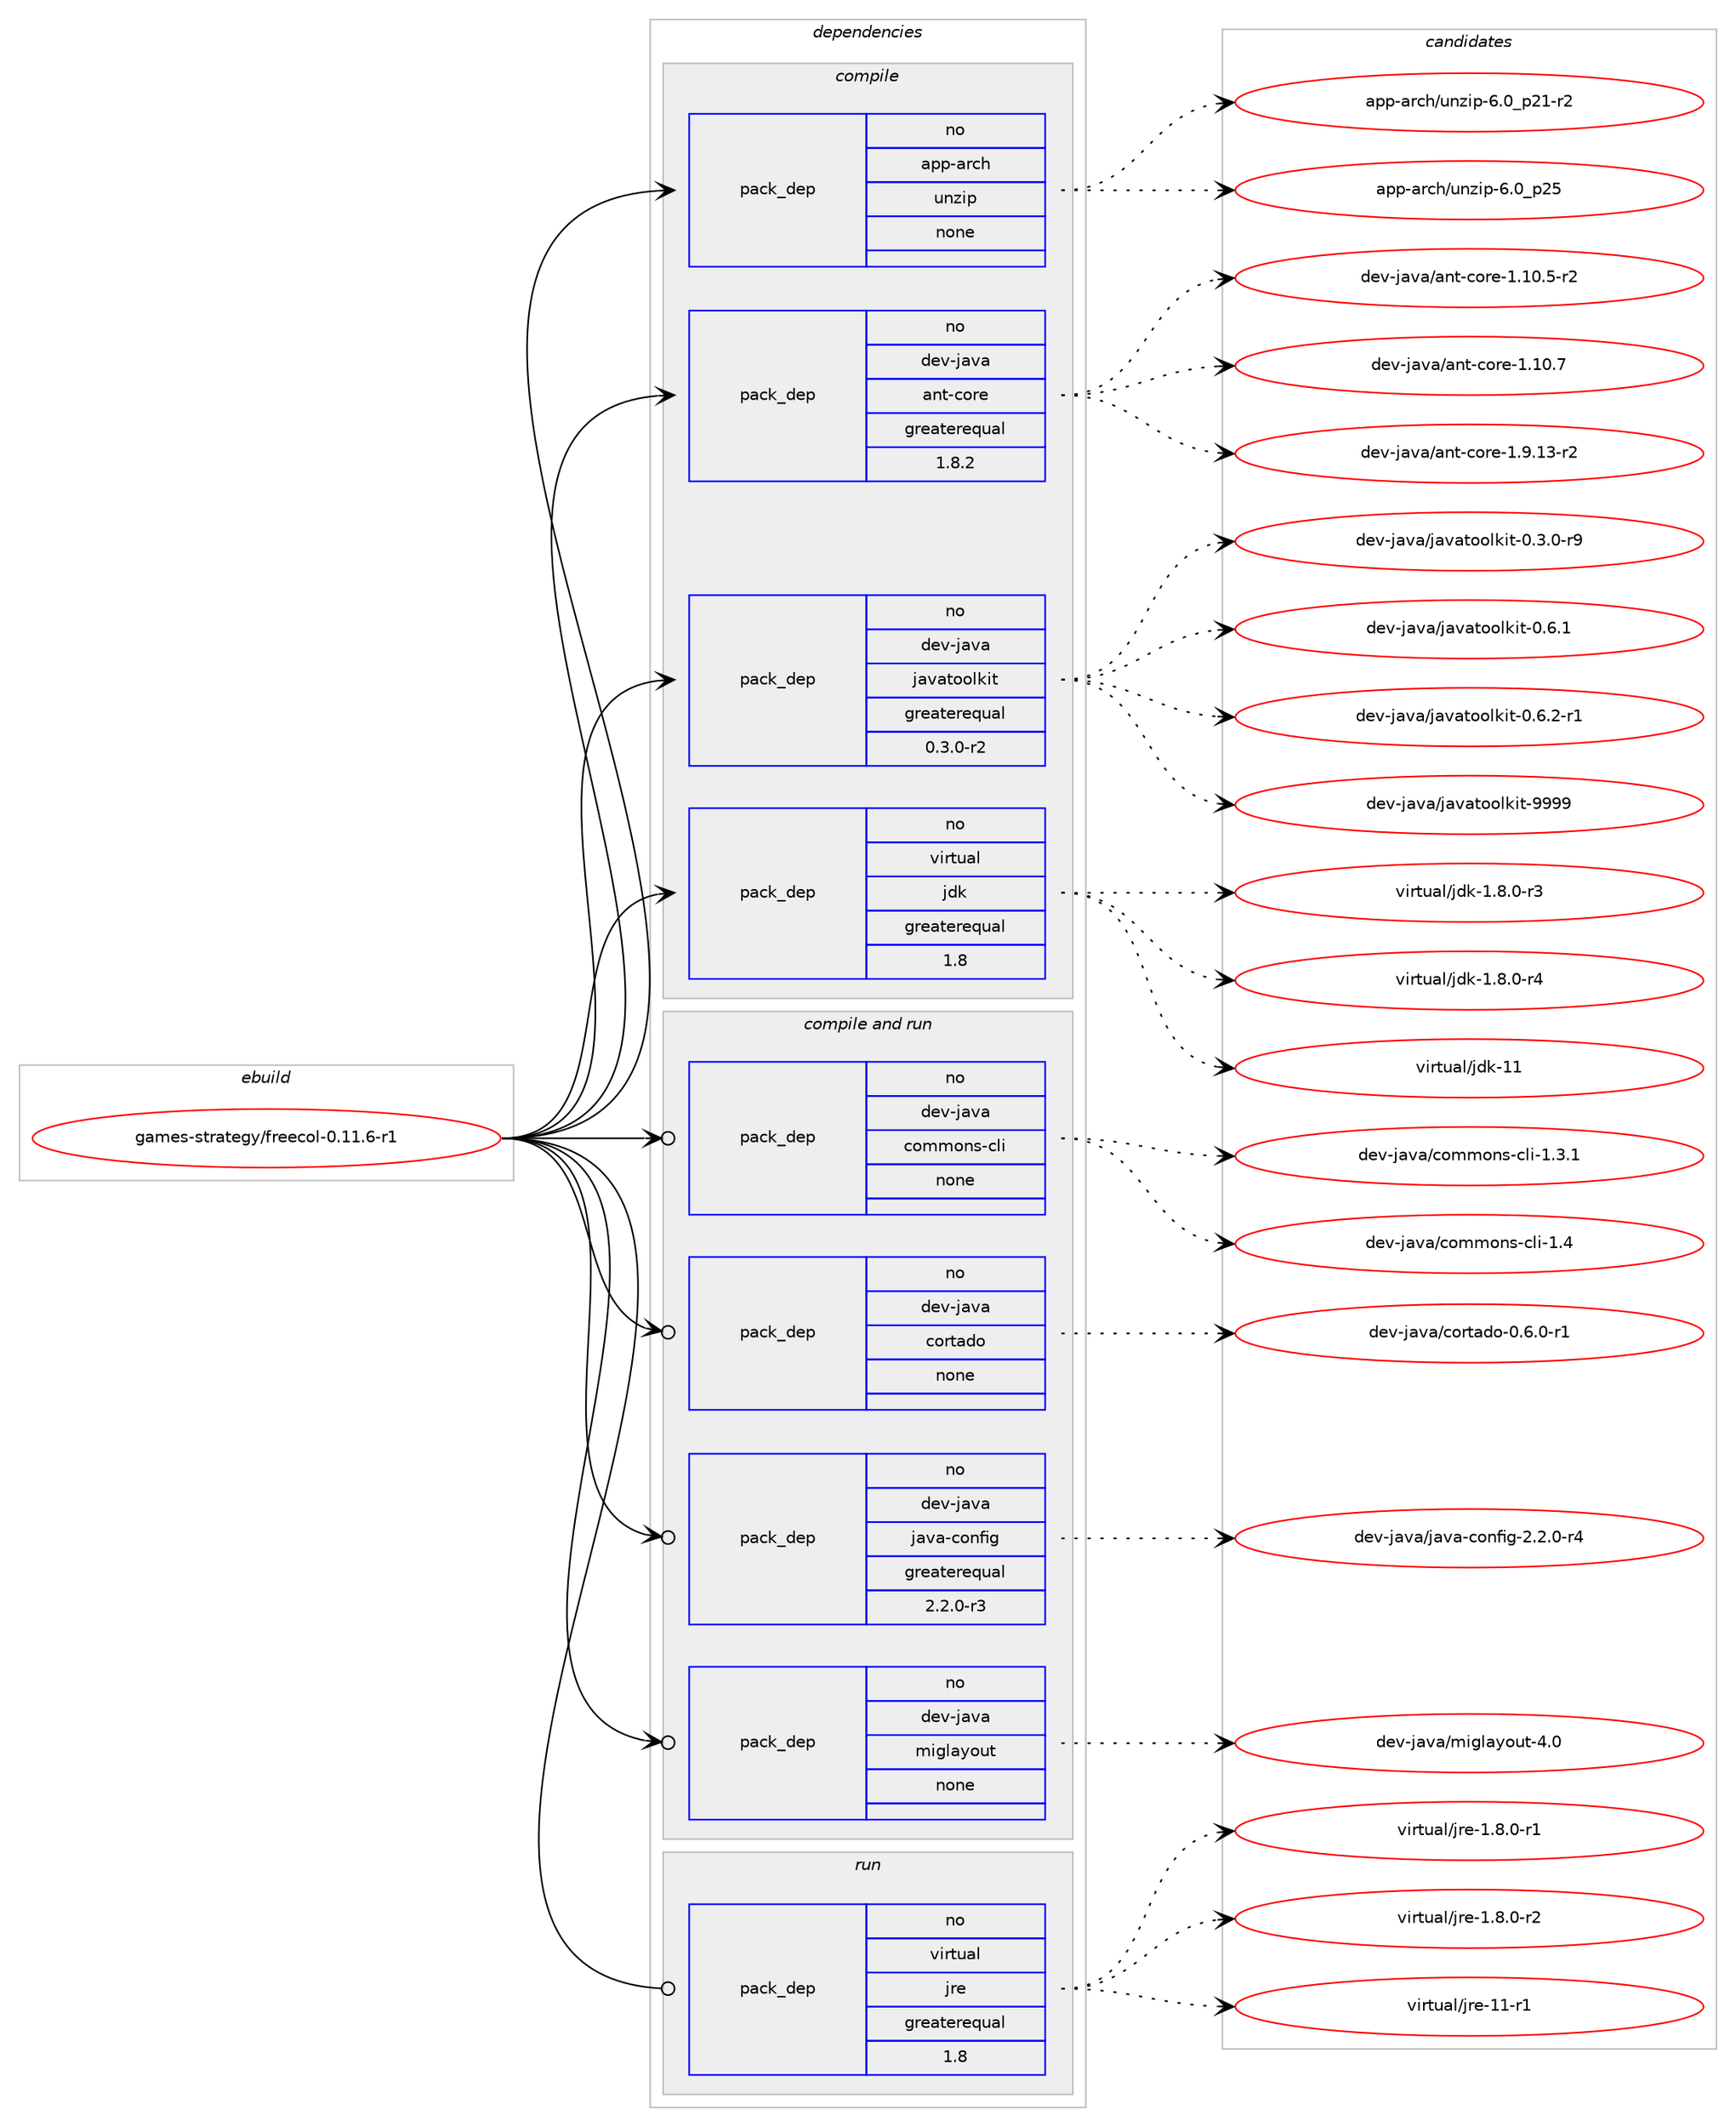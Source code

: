 digraph prolog {

# *************
# Graph options
# *************

newrank=true;
concentrate=true;
compound=true;
graph [rankdir=LR,fontname=Helvetica,fontsize=10,ranksep=1.5];#, ranksep=2.5, nodesep=0.2];
edge  [arrowhead=vee];
node  [fontname=Helvetica,fontsize=10];

# **********
# The ebuild
# **********

subgraph cluster_leftcol {
color=gray;
rank=same;
label=<<i>ebuild</i>>;
id [label="games-strategy/freecol-0.11.6-r1", color=red, width=4, href="../games-strategy/freecol-0.11.6-r1.svg"];
}

# ****************
# The dependencies
# ****************

subgraph cluster_midcol {
color=gray;
label=<<i>dependencies</i>>;
subgraph cluster_compile {
fillcolor="#eeeeee";
style=filled;
label=<<i>compile</i>>;
subgraph pack545859 {
dependency743687 [label=<<TABLE BORDER="0" CELLBORDER="1" CELLSPACING="0" CELLPADDING="4" WIDTH="220"><TR><TD ROWSPAN="6" CELLPADDING="30">pack_dep</TD></TR><TR><TD WIDTH="110">no</TD></TR><TR><TD>app-arch</TD></TR><TR><TD>unzip</TD></TR><TR><TD>none</TD></TR><TR><TD></TD></TR></TABLE>>, shape=none, color=blue];
}
id:e -> dependency743687:w [weight=20,style="solid",arrowhead="vee"];
subgraph pack545860 {
dependency743688 [label=<<TABLE BORDER="0" CELLBORDER="1" CELLSPACING="0" CELLPADDING="4" WIDTH="220"><TR><TD ROWSPAN="6" CELLPADDING="30">pack_dep</TD></TR><TR><TD WIDTH="110">no</TD></TR><TR><TD>dev-java</TD></TR><TR><TD>ant-core</TD></TR><TR><TD>greaterequal</TD></TR><TR><TD>1.8.2</TD></TR></TABLE>>, shape=none, color=blue];
}
id:e -> dependency743688:w [weight=20,style="solid",arrowhead="vee"];
subgraph pack545861 {
dependency743689 [label=<<TABLE BORDER="0" CELLBORDER="1" CELLSPACING="0" CELLPADDING="4" WIDTH="220"><TR><TD ROWSPAN="6" CELLPADDING="30">pack_dep</TD></TR><TR><TD WIDTH="110">no</TD></TR><TR><TD>dev-java</TD></TR><TR><TD>javatoolkit</TD></TR><TR><TD>greaterequal</TD></TR><TR><TD>0.3.0-r2</TD></TR></TABLE>>, shape=none, color=blue];
}
id:e -> dependency743689:w [weight=20,style="solid",arrowhead="vee"];
subgraph pack545862 {
dependency743690 [label=<<TABLE BORDER="0" CELLBORDER="1" CELLSPACING="0" CELLPADDING="4" WIDTH="220"><TR><TD ROWSPAN="6" CELLPADDING="30">pack_dep</TD></TR><TR><TD WIDTH="110">no</TD></TR><TR><TD>virtual</TD></TR><TR><TD>jdk</TD></TR><TR><TD>greaterequal</TD></TR><TR><TD>1.8</TD></TR></TABLE>>, shape=none, color=blue];
}
id:e -> dependency743690:w [weight=20,style="solid",arrowhead="vee"];
}
subgraph cluster_compileandrun {
fillcolor="#eeeeee";
style=filled;
label=<<i>compile and run</i>>;
subgraph pack545863 {
dependency743691 [label=<<TABLE BORDER="0" CELLBORDER="1" CELLSPACING="0" CELLPADDING="4" WIDTH="220"><TR><TD ROWSPAN="6" CELLPADDING="30">pack_dep</TD></TR><TR><TD WIDTH="110">no</TD></TR><TR><TD>dev-java</TD></TR><TR><TD>commons-cli</TD></TR><TR><TD>none</TD></TR><TR><TD></TD></TR></TABLE>>, shape=none, color=blue];
}
id:e -> dependency743691:w [weight=20,style="solid",arrowhead="odotvee"];
subgraph pack545864 {
dependency743692 [label=<<TABLE BORDER="0" CELLBORDER="1" CELLSPACING="0" CELLPADDING="4" WIDTH="220"><TR><TD ROWSPAN="6" CELLPADDING="30">pack_dep</TD></TR><TR><TD WIDTH="110">no</TD></TR><TR><TD>dev-java</TD></TR><TR><TD>cortado</TD></TR><TR><TD>none</TD></TR><TR><TD></TD></TR></TABLE>>, shape=none, color=blue];
}
id:e -> dependency743692:w [weight=20,style="solid",arrowhead="odotvee"];
subgraph pack545865 {
dependency743693 [label=<<TABLE BORDER="0" CELLBORDER="1" CELLSPACING="0" CELLPADDING="4" WIDTH="220"><TR><TD ROWSPAN="6" CELLPADDING="30">pack_dep</TD></TR><TR><TD WIDTH="110">no</TD></TR><TR><TD>dev-java</TD></TR><TR><TD>java-config</TD></TR><TR><TD>greaterequal</TD></TR><TR><TD>2.2.0-r3</TD></TR></TABLE>>, shape=none, color=blue];
}
id:e -> dependency743693:w [weight=20,style="solid",arrowhead="odotvee"];
subgraph pack545866 {
dependency743694 [label=<<TABLE BORDER="0" CELLBORDER="1" CELLSPACING="0" CELLPADDING="4" WIDTH="220"><TR><TD ROWSPAN="6" CELLPADDING="30">pack_dep</TD></TR><TR><TD WIDTH="110">no</TD></TR><TR><TD>dev-java</TD></TR><TR><TD>miglayout</TD></TR><TR><TD>none</TD></TR><TR><TD></TD></TR></TABLE>>, shape=none, color=blue];
}
id:e -> dependency743694:w [weight=20,style="solid",arrowhead="odotvee"];
}
subgraph cluster_run {
fillcolor="#eeeeee";
style=filled;
label=<<i>run</i>>;
subgraph pack545867 {
dependency743695 [label=<<TABLE BORDER="0" CELLBORDER="1" CELLSPACING="0" CELLPADDING="4" WIDTH="220"><TR><TD ROWSPAN="6" CELLPADDING="30">pack_dep</TD></TR><TR><TD WIDTH="110">no</TD></TR><TR><TD>virtual</TD></TR><TR><TD>jre</TD></TR><TR><TD>greaterequal</TD></TR><TR><TD>1.8</TD></TR></TABLE>>, shape=none, color=blue];
}
id:e -> dependency743695:w [weight=20,style="solid",arrowhead="odot"];
}
}

# **************
# The candidates
# **************

subgraph cluster_choices {
rank=same;
color=gray;
label=<<i>candidates</i>>;

subgraph choice545859 {
color=black;
nodesep=1;
choice9711211245971149910447117110122105112455446489511250494511450 [label="app-arch/unzip-6.0_p21-r2", color=red, width=4,href="../app-arch/unzip-6.0_p21-r2.svg"];
choice971121124597114991044711711012210511245544648951125053 [label="app-arch/unzip-6.0_p25", color=red, width=4,href="../app-arch/unzip-6.0_p25.svg"];
dependency743687:e -> choice9711211245971149910447117110122105112455446489511250494511450:w [style=dotted,weight="100"];
dependency743687:e -> choice971121124597114991044711711012210511245544648951125053:w [style=dotted,weight="100"];
}
subgraph choice545860 {
color=black;
nodesep=1;
choice10010111845106971189747971101164599111114101454946494846534511450 [label="dev-java/ant-core-1.10.5-r2", color=red, width=4,href="../dev-java/ant-core-1.10.5-r2.svg"];
choice1001011184510697118974797110116459911111410145494649484655 [label="dev-java/ant-core-1.10.7", color=red, width=4,href="../dev-java/ant-core-1.10.7.svg"];
choice10010111845106971189747971101164599111114101454946574649514511450 [label="dev-java/ant-core-1.9.13-r2", color=red, width=4,href="../dev-java/ant-core-1.9.13-r2.svg"];
dependency743688:e -> choice10010111845106971189747971101164599111114101454946494846534511450:w [style=dotted,weight="100"];
dependency743688:e -> choice1001011184510697118974797110116459911111410145494649484655:w [style=dotted,weight="100"];
dependency743688:e -> choice10010111845106971189747971101164599111114101454946574649514511450:w [style=dotted,weight="100"];
}
subgraph choice545861 {
color=black;
nodesep=1;
choice1001011184510697118974710697118971161111111081071051164548465146484511457 [label="dev-java/javatoolkit-0.3.0-r9", color=red, width=4,href="../dev-java/javatoolkit-0.3.0-r9.svg"];
choice100101118451069711897471069711897116111111108107105116454846544649 [label="dev-java/javatoolkit-0.6.1", color=red, width=4,href="../dev-java/javatoolkit-0.6.1.svg"];
choice1001011184510697118974710697118971161111111081071051164548465446504511449 [label="dev-java/javatoolkit-0.6.2-r1", color=red, width=4,href="../dev-java/javatoolkit-0.6.2-r1.svg"];
choice1001011184510697118974710697118971161111111081071051164557575757 [label="dev-java/javatoolkit-9999", color=red, width=4,href="../dev-java/javatoolkit-9999.svg"];
dependency743689:e -> choice1001011184510697118974710697118971161111111081071051164548465146484511457:w [style=dotted,weight="100"];
dependency743689:e -> choice100101118451069711897471069711897116111111108107105116454846544649:w [style=dotted,weight="100"];
dependency743689:e -> choice1001011184510697118974710697118971161111111081071051164548465446504511449:w [style=dotted,weight="100"];
dependency743689:e -> choice1001011184510697118974710697118971161111111081071051164557575757:w [style=dotted,weight="100"];
}
subgraph choice545862 {
color=black;
nodesep=1;
choice11810511411611797108471061001074549465646484511451 [label="virtual/jdk-1.8.0-r3", color=red, width=4,href="../virtual/jdk-1.8.0-r3.svg"];
choice11810511411611797108471061001074549465646484511452 [label="virtual/jdk-1.8.0-r4", color=red, width=4,href="../virtual/jdk-1.8.0-r4.svg"];
choice1181051141161179710847106100107454949 [label="virtual/jdk-11", color=red, width=4,href="../virtual/jdk-11.svg"];
dependency743690:e -> choice11810511411611797108471061001074549465646484511451:w [style=dotted,weight="100"];
dependency743690:e -> choice11810511411611797108471061001074549465646484511452:w [style=dotted,weight="100"];
dependency743690:e -> choice1181051141161179710847106100107454949:w [style=dotted,weight="100"];
}
subgraph choice545863 {
color=black;
nodesep=1;
choice10010111845106971189747991111091091111101154599108105454946514649 [label="dev-java/commons-cli-1.3.1", color=red, width=4,href="../dev-java/commons-cli-1.3.1.svg"];
choice1001011184510697118974799111109109111110115459910810545494652 [label="dev-java/commons-cli-1.4", color=red, width=4,href="../dev-java/commons-cli-1.4.svg"];
dependency743691:e -> choice10010111845106971189747991111091091111101154599108105454946514649:w [style=dotted,weight="100"];
dependency743691:e -> choice1001011184510697118974799111109109111110115459910810545494652:w [style=dotted,weight="100"];
}
subgraph choice545864 {
color=black;
nodesep=1;
choice1001011184510697118974799111114116971001114548465446484511449 [label="dev-java/cortado-0.6.0-r1", color=red, width=4,href="../dev-java/cortado-0.6.0-r1.svg"];
dependency743692:e -> choice1001011184510697118974799111114116971001114548465446484511449:w [style=dotted,weight="100"];
}
subgraph choice545865 {
color=black;
nodesep=1;
choice10010111845106971189747106971189745991111101021051034550465046484511452 [label="dev-java/java-config-2.2.0-r4", color=red, width=4,href="../dev-java/java-config-2.2.0-r4.svg"];
dependency743693:e -> choice10010111845106971189747106971189745991111101021051034550465046484511452:w [style=dotted,weight="100"];
}
subgraph choice545866 {
color=black;
nodesep=1;
choice100101118451069711897471091051031089712111111711645524648 [label="dev-java/miglayout-4.0", color=red, width=4,href="../dev-java/miglayout-4.0.svg"];
dependency743694:e -> choice100101118451069711897471091051031089712111111711645524648:w [style=dotted,weight="100"];
}
subgraph choice545867 {
color=black;
nodesep=1;
choice11810511411611797108471061141014549465646484511449 [label="virtual/jre-1.8.0-r1", color=red, width=4,href="../virtual/jre-1.8.0-r1.svg"];
choice11810511411611797108471061141014549465646484511450 [label="virtual/jre-1.8.0-r2", color=red, width=4,href="../virtual/jre-1.8.0-r2.svg"];
choice11810511411611797108471061141014549494511449 [label="virtual/jre-11-r1", color=red, width=4,href="../virtual/jre-11-r1.svg"];
dependency743695:e -> choice11810511411611797108471061141014549465646484511449:w [style=dotted,weight="100"];
dependency743695:e -> choice11810511411611797108471061141014549465646484511450:w [style=dotted,weight="100"];
dependency743695:e -> choice11810511411611797108471061141014549494511449:w [style=dotted,weight="100"];
}
}

}
